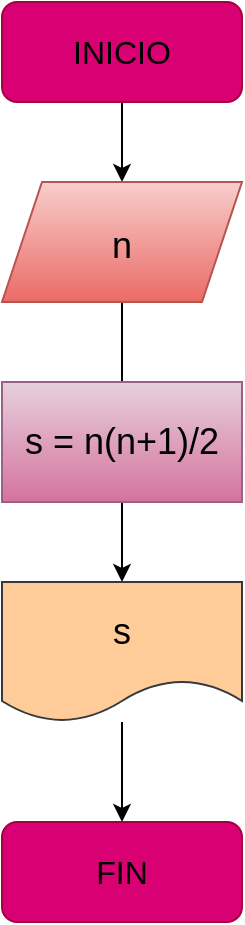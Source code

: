 <mxfile>
    <diagram id="ddcUtUqLZkHAgyQ1k2QF" name="Página-1">
        <mxGraphModel dx="576" dy="461" grid="1" gridSize="10" guides="1" tooltips="1" connect="1" arrows="1" fold="1" page="1" pageScale="1" pageWidth="827" pageHeight="1169" math="0" shadow="0">
            <root>
                <mxCell id="0"/>
                <mxCell id="1" parent="0"/>
                <mxCell id="4" style="edgeStyle=none;html=1;fontSize=24;" edge="1" parent="1" source="3" target="5">
                    <mxGeometry relative="1" as="geometry">
                        <mxPoint x="280" y="150" as="targetPoint"/>
                    </mxGeometry>
                </mxCell>
                <mxCell id="3" value="&lt;font size=&quot;3&quot;&gt;&lt;font color=&quot;#000000&quot;&gt;INICIO&lt;/font&gt;&lt;br&gt;&lt;/font&gt;" style="rounded=1;whiteSpace=wrap;html=1;fillColor=#d80073;fontColor=#ffffff;strokeColor=#A50040;" vertex="1" parent="1">
                    <mxGeometry x="220" y="50" width="120" height="50" as="geometry"/>
                </mxCell>
                <mxCell id="6" style="edgeStyle=none;html=1;exitX=0.5;exitY=1;exitDx=0;exitDy=0;fontSize=18;" edge="1" parent="1" source="5">
                    <mxGeometry relative="1" as="geometry">
                        <mxPoint x="280" y="250" as="targetPoint"/>
                    </mxGeometry>
                </mxCell>
                <mxCell id="5" value="&lt;font color=&quot;#000000&quot; style=&quot;font-size: 18px;&quot;&gt;n&lt;/font&gt;" style="shape=parallelogram;perimeter=parallelogramPerimeter;whiteSpace=wrap;html=1;fixedSize=1;fontSize=24;fillColor=#f8cecc;gradientColor=#ea6b66;strokeColor=#b85450;" vertex="1" parent="1">
                    <mxGeometry x="220" y="140" width="120" height="60" as="geometry"/>
                </mxCell>
                <mxCell id="9" style="edgeStyle=none;html=1;fontSize=18;fontColor=#000000;" edge="1" parent="1" source="8">
                    <mxGeometry relative="1" as="geometry">
                        <mxPoint x="280" y="340" as="targetPoint"/>
                    </mxGeometry>
                </mxCell>
                <mxCell id="8" value="&lt;font color=&quot;#000000&quot;&gt;s = n(n+1)/2&lt;/font&gt;" style="rounded=0;whiteSpace=wrap;html=1;strokeColor=#996185;fontSize=18;fillColor=#e6d0de;gradientColor=#d5739d;" vertex="1" parent="1">
                    <mxGeometry x="220" y="240" width="120" height="60" as="geometry"/>
                </mxCell>
                <mxCell id="14" style="edgeStyle=none;html=1;entryX=0.5;entryY=0;entryDx=0;entryDy=0;fontSize=18;fontColor=#000000;" edge="1" parent="1" source="10" target="11">
                    <mxGeometry relative="1" as="geometry"/>
                </mxCell>
                <mxCell id="10" value="&lt;font style=&quot;font-size: 18px;&quot; color=&quot;#000000&quot;&gt;s&lt;/font&gt;" style="shape=document;whiteSpace=wrap;html=1;boundedLbl=1;strokeColor=#36393d;fontSize=18;fillColor=#ffcc99;" vertex="1" parent="1">
                    <mxGeometry x="220" y="340" width="120" height="70" as="geometry"/>
                </mxCell>
                <mxCell id="11" value="&lt;font size=&quot;3&quot;&gt;&lt;font color=&quot;#000000&quot;&gt;FIN&lt;/font&gt;&lt;br&gt;&lt;/font&gt;" style="rounded=1;whiteSpace=wrap;html=1;fillColor=#d80073;fontColor=#ffffff;strokeColor=#A50040;" vertex="1" parent="1">
                    <mxGeometry x="220" y="460" width="120" height="50" as="geometry"/>
                </mxCell>
            </root>
        </mxGraphModel>
    </diagram>
</mxfile>